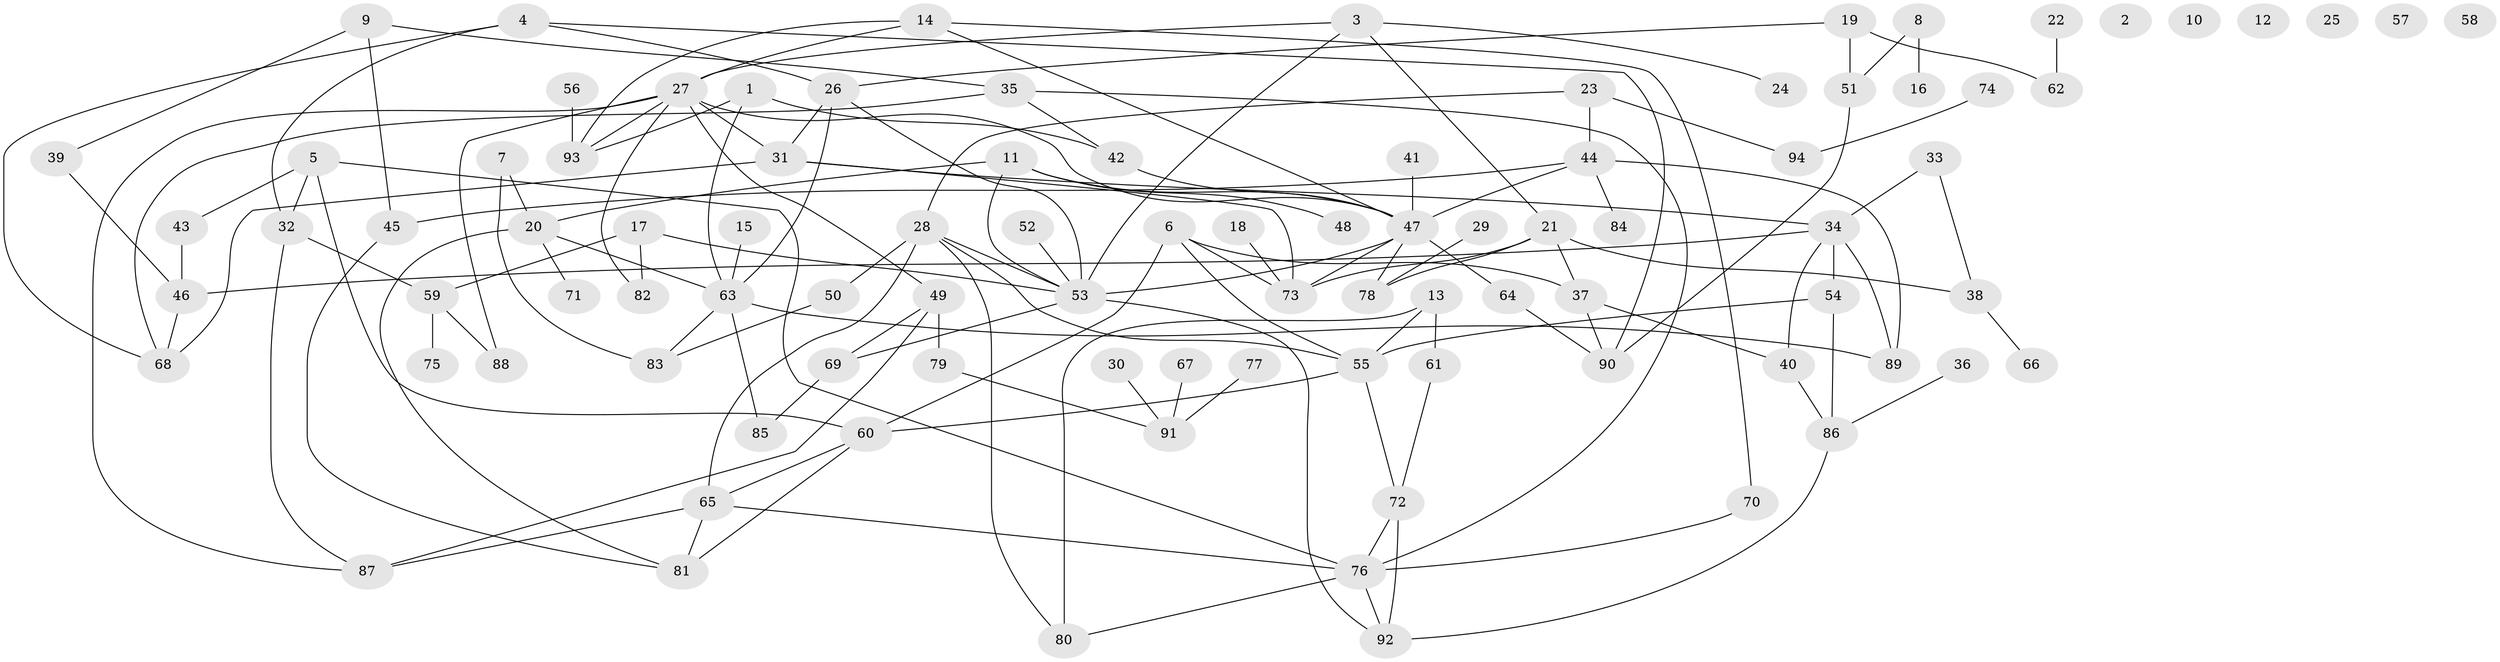 // Generated by graph-tools (version 1.1) at 2025/00/03/09/25 03:00:55]
// undirected, 94 vertices, 142 edges
graph export_dot {
graph [start="1"]
  node [color=gray90,style=filled];
  1;
  2;
  3;
  4;
  5;
  6;
  7;
  8;
  9;
  10;
  11;
  12;
  13;
  14;
  15;
  16;
  17;
  18;
  19;
  20;
  21;
  22;
  23;
  24;
  25;
  26;
  27;
  28;
  29;
  30;
  31;
  32;
  33;
  34;
  35;
  36;
  37;
  38;
  39;
  40;
  41;
  42;
  43;
  44;
  45;
  46;
  47;
  48;
  49;
  50;
  51;
  52;
  53;
  54;
  55;
  56;
  57;
  58;
  59;
  60;
  61;
  62;
  63;
  64;
  65;
  66;
  67;
  68;
  69;
  70;
  71;
  72;
  73;
  74;
  75;
  76;
  77;
  78;
  79;
  80;
  81;
  82;
  83;
  84;
  85;
  86;
  87;
  88;
  89;
  90;
  91;
  92;
  93;
  94;
  1 -- 42;
  1 -- 63;
  1 -- 93;
  3 -- 21;
  3 -- 24;
  3 -- 27;
  3 -- 53;
  4 -- 26;
  4 -- 32;
  4 -- 68;
  4 -- 90;
  5 -- 32;
  5 -- 43;
  5 -- 60;
  5 -- 76;
  6 -- 37;
  6 -- 55;
  6 -- 60;
  6 -- 73;
  7 -- 20;
  7 -- 83;
  8 -- 16;
  8 -- 51;
  9 -- 35;
  9 -- 39;
  9 -- 45;
  11 -- 20;
  11 -- 47;
  11 -- 48;
  11 -- 53;
  13 -- 55;
  13 -- 61;
  13 -- 80;
  14 -- 27;
  14 -- 47;
  14 -- 70;
  14 -- 93;
  15 -- 63;
  17 -- 53;
  17 -- 59;
  17 -- 82;
  18 -- 73;
  19 -- 26;
  19 -- 51;
  19 -- 62;
  20 -- 63;
  20 -- 71;
  20 -- 81;
  21 -- 37;
  21 -- 38;
  21 -- 73;
  21 -- 78;
  22 -- 62;
  23 -- 28;
  23 -- 44;
  23 -- 94;
  26 -- 31;
  26 -- 53;
  26 -- 63;
  27 -- 31;
  27 -- 47;
  27 -- 49;
  27 -- 82;
  27 -- 87;
  27 -- 88;
  27 -- 93;
  28 -- 50;
  28 -- 53;
  28 -- 55;
  28 -- 65;
  28 -- 80;
  29 -- 78;
  30 -- 91;
  31 -- 34;
  31 -- 68;
  31 -- 73;
  32 -- 59;
  32 -- 87;
  33 -- 34;
  33 -- 38;
  34 -- 40;
  34 -- 46;
  34 -- 54;
  34 -- 89;
  35 -- 42;
  35 -- 68;
  35 -- 76;
  36 -- 86;
  37 -- 40;
  37 -- 90;
  38 -- 66;
  39 -- 46;
  40 -- 86;
  41 -- 47;
  42 -- 47;
  43 -- 46;
  44 -- 45;
  44 -- 47;
  44 -- 84;
  44 -- 89;
  45 -- 81;
  46 -- 68;
  47 -- 53;
  47 -- 64;
  47 -- 73;
  47 -- 78;
  49 -- 69;
  49 -- 79;
  49 -- 87;
  50 -- 83;
  51 -- 90;
  52 -- 53;
  53 -- 69;
  53 -- 92;
  54 -- 55;
  54 -- 86;
  55 -- 60;
  55 -- 72;
  56 -- 93;
  59 -- 75;
  59 -- 88;
  60 -- 65;
  60 -- 81;
  61 -- 72;
  63 -- 83;
  63 -- 85;
  63 -- 89;
  64 -- 90;
  65 -- 76;
  65 -- 81;
  65 -- 87;
  67 -- 91;
  69 -- 85;
  70 -- 76;
  72 -- 76;
  72 -- 92;
  74 -- 94;
  76 -- 80;
  76 -- 92;
  77 -- 91;
  79 -- 91;
  86 -- 92;
}

